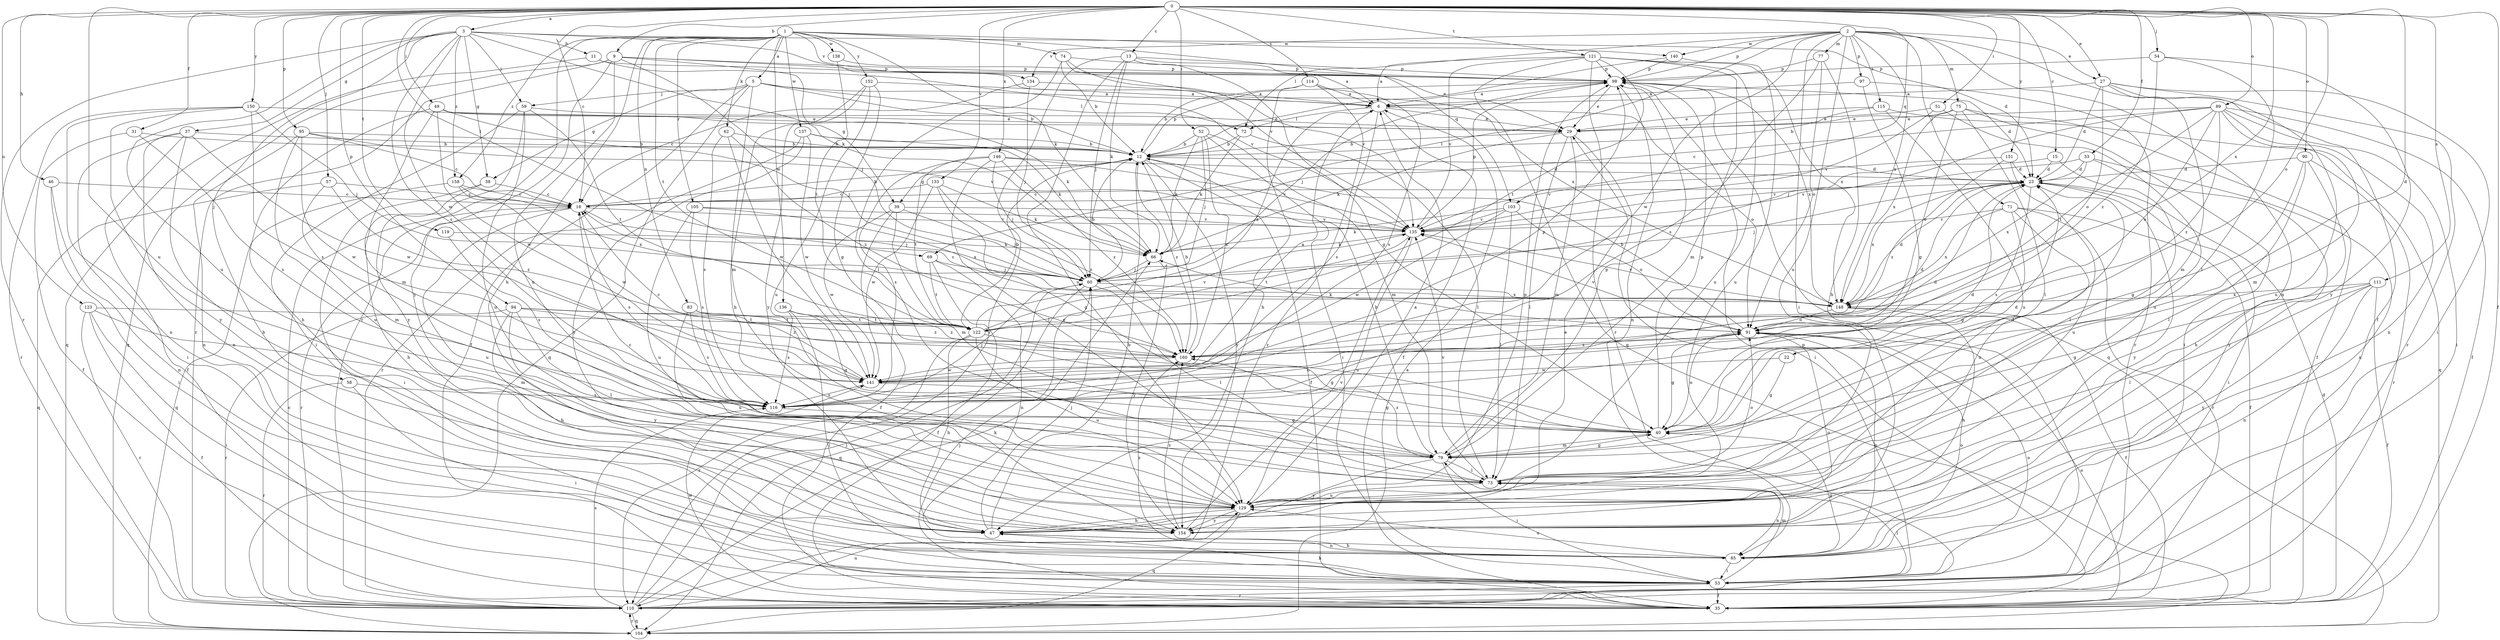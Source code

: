 strict digraph  {
0;
1;
2;
3;
5;
6;
9;
11;
12;
13;
15;
18;
22;
23;
27;
29;
31;
33;
35;
37;
38;
39;
40;
46;
47;
49;
51;
52;
53;
54;
57;
58;
59;
60;
62;
66;
69;
71;
72;
73;
74;
75;
77;
79;
83;
85;
89;
90;
91;
94;
95;
97;
98;
103;
104;
105;
110;
111;
114;
115;
116;
119;
121;
122;
123;
129;
133;
134;
135;
136;
137;
138;
140;
141;
146;
148;
150;
151;
152;
154;
158;
160;
0 -> 3  [label=a];
0 -> 9  [label=b];
0 -> 13  [label=c];
0 -> 15  [label=c];
0 -> 18  [label=c];
0 -> 22  [label=d];
0 -> 27  [label=e];
0 -> 31  [label=f];
0 -> 33  [label=f];
0 -> 35  [label=f];
0 -> 46  [label=h];
0 -> 49  [label=i];
0 -> 51  [label=i];
0 -> 52  [label=i];
0 -> 54  [label=j];
0 -> 57  [label=j];
0 -> 69  [label=l];
0 -> 89  [label=o];
0 -> 90  [label=o];
0 -> 91  [label=o];
0 -> 94  [label=p];
0 -> 95  [label=p];
0 -> 103  [label=q];
0 -> 111  [label=s];
0 -> 114  [label=s];
0 -> 119  [label=t];
0 -> 121  [label=t];
0 -> 123  [label=u];
0 -> 129  [label=u];
0 -> 133  [label=v];
0 -> 146  [label=x];
0 -> 148  [label=x];
0 -> 150  [label=y];
0 -> 151  [label=y];
1 -> 5  [label=a];
1 -> 47  [label=h];
1 -> 62  [label=k];
1 -> 66  [label=k];
1 -> 74  [label=m];
1 -> 83  [label=n];
1 -> 103  [label=q];
1 -> 105  [label=r];
1 -> 110  [label=r];
1 -> 122  [label=t];
1 -> 134  [label=v];
1 -> 136  [label=w];
1 -> 137  [label=w];
1 -> 138  [label=w];
1 -> 140  [label=w];
1 -> 152  [label=y];
1 -> 158  [label=z];
2 -> 27  [label=e];
2 -> 35  [label=f];
2 -> 53  [label=i];
2 -> 69  [label=l];
2 -> 71  [label=l];
2 -> 72  [label=l];
2 -> 75  [label=m];
2 -> 77  [label=m];
2 -> 85  [label=n];
2 -> 97  [label=p];
2 -> 98  [label=p];
2 -> 115  [label=s];
2 -> 129  [label=u];
2 -> 134  [label=v];
2 -> 140  [label=w];
2 -> 141  [label=w];
2 -> 148  [label=x];
3 -> 11  [label=b];
3 -> 23  [label=d];
3 -> 37  [label=g];
3 -> 38  [label=g];
3 -> 58  [label=j];
3 -> 59  [label=j];
3 -> 66  [label=k];
3 -> 110  [label=r];
3 -> 116  [label=s];
3 -> 129  [label=u];
3 -> 135  [label=v];
3 -> 141  [label=w];
3 -> 158  [label=z];
5 -> 6  [label=a];
5 -> 12  [label=b];
5 -> 35  [label=f];
5 -> 38  [label=g];
5 -> 59  [label=j];
5 -> 72  [label=l];
5 -> 79  [label=m];
5 -> 104  [label=q];
6 -> 29  [label=e];
6 -> 35  [label=f];
6 -> 72  [label=l];
6 -> 91  [label=o];
6 -> 116  [label=s];
9 -> 29  [label=e];
9 -> 39  [label=g];
9 -> 60  [label=j];
9 -> 98  [label=p];
9 -> 104  [label=q];
9 -> 110  [label=r];
9 -> 129  [label=u];
9 -> 154  [label=y];
11 -> 98  [label=p];
11 -> 104  [label=q];
11 -> 135  [label=v];
12 -> 23  [label=d];
12 -> 35  [label=f];
12 -> 39  [label=g];
12 -> 98  [label=p];
12 -> 154  [label=y];
12 -> 160  [label=z];
13 -> 6  [label=a];
13 -> 40  [label=g];
13 -> 60  [label=j];
13 -> 66  [label=k];
13 -> 98  [label=p];
13 -> 110  [label=r];
13 -> 129  [label=u];
15 -> 23  [label=d];
15 -> 73  [label=l];
15 -> 135  [label=v];
18 -> 12  [label=b];
18 -> 60  [label=j];
18 -> 110  [label=r];
18 -> 116  [label=s];
18 -> 129  [label=u];
18 -> 135  [label=v];
22 -> 40  [label=g];
22 -> 141  [label=w];
23 -> 18  [label=c];
23 -> 53  [label=i];
23 -> 60  [label=j];
23 -> 116  [label=s];
23 -> 148  [label=x];
23 -> 154  [label=y];
27 -> 6  [label=a];
27 -> 23  [label=d];
27 -> 53  [label=i];
27 -> 79  [label=m];
27 -> 91  [label=o];
27 -> 110  [label=r];
27 -> 129  [label=u];
29 -> 12  [label=b];
29 -> 53  [label=i];
29 -> 66  [label=k];
29 -> 73  [label=l];
29 -> 79  [label=m];
31 -> 12  [label=b];
31 -> 35  [label=f];
31 -> 116  [label=s];
33 -> 23  [label=d];
33 -> 85  [label=n];
33 -> 135  [label=v];
33 -> 148  [label=x];
33 -> 154  [label=y];
35 -> 23  [label=d];
35 -> 60  [label=j];
35 -> 91  [label=o];
35 -> 98  [label=p];
35 -> 141  [label=w];
37 -> 12  [label=b];
37 -> 35  [label=f];
37 -> 47  [label=h];
37 -> 53  [label=i];
37 -> 85  [label=n];
37 -> 141  [label=w];
38 -> 18  [label=c];
38 -> 47  [label=h];
38 -> 53  [label=i];
39 -> 35  [label=f];
39 -> 60  [label=j];
39 -> 79  [label=m];
39 -> 135  [label=v];
39 -> 141  [label=w];
40 -> 23  [label=d];
40 -> 79  [label=m];
40 -> 91  [label=o];
40 -> 98  [label=p];
46 -> 18  [label=c];
46 -> 53  [label=i];
46 -> 85  [label=n];
47 -> 12  [label=b];
47 -> 29  [label=e];
47 -> 60  [label=j];
47 -> 85  [label=n];
49 -> 29  [label=e];
49 -> 47  [label=h];
49 -> 60  [label=j];
49 -> 66  [label=k];
49 -> 79  [label=m];
49 -> 141  [label=w];
51 -> 29  [label=e];
51 -> 129  [label=u];
51 -> 135  [label=v];
52 -> 12  [label=b];
52 -> 53  [label=i];
52 -> 60  [label=j];
52 -> 66  [label=k];
52 -> 79  [label=m];
52 -> 160  [label=z];
53 -> 35  [label=f];
53 -> 47  [label=h];
53 -> 73  [label=l];
53 -> 79  [label=m];
53 -> 91  [label=o];
53 -> 110  [label=r];
54 -> 73  [label=l];
54 -> 98  [label=p];
54 -> 154  [label=y];
54 -> 160  [label=z];
57 -> 18  [label=c];
57 -> 79  [label=m];
57 -> 104  [label=q];
57 -> 160  [label=z];
58 -> 53  [label=i];
58 -> 110  [label=r];
58 -> 116  [label=s];
59 -> 29  [label=e];
59 -> 53  [label=i];
59 -> 122  [label=t];
59 -> 129  [label=u];
59 -> 154  [label=y];
60 -> 12  [label=b];
60 -> 73  [label=l];
60 -> 104  [label=q];
60 -> 148  [label=x];
62 -> 12  [label=b];
62 -> 116  [label=s];
62 -> 141  [label=w];
62 -> 160  [label=z];
66 -> 60  [label=j];
66 -> 154  [label=y];
69 -> 35  [label=f];
69 -> 60  [label=j];
69 -> 85  [label=n];
69 -> 122  [label=t];
71 -> 35  [label=f];
71 -> 40  [label=g];
71 -> 110  [label=r];
71 -> 129  [label=u];
71 -> 135  [label=v];
71 -> 148  [label=x];
72 -> 12  [label=b];
72 -> 66  [label=k];
72 -> 73  [label=l];
73 -> 18  [label=c];
73 -> 85  [label=n];
73 -> 91  [label=o];
73 -> 129  [label=u];
73 -> 135  [label=v];
74 -> 12  [label=b];
74 -> 73  [label=l];
74 -> 98  [label=p];
74 -> 135  [label=v];
74 -> 148  [label=x];
75 -> 29  [label=e];
75 -> 35  [label=f];
75 -> 53  [label=i];
75 -> 73  [label=l];
75 -> 91  [label=o];
75 -> 148  [label=x];
77 -> 47  [label=h];
77 -> 91  [label=o];
77 -> 98  [label=p];
77 -> 116  [label=s];
79 -> 12  [label=b];
79 -> 23  [label=d];
79 -> 40  [label=g];
79 -> 53  [label=i];
79 -> 73  [label=l];
79 -> 98  [label=p];
79 -> 154  [label=y];
79 -> 160  [label=z];
83 -> 116  [label=s];
83 -> 122  [label=t];
83 -> 129  [label=u];
83 -> 160  [label=z];
85 -> 40  [label=g];
85 -> 47  [label=h];
85 -> 53  [label=i];
85 -> 91  [label=o];
85 -> 129  [label=u];
85 -> 160  [label=z];
89 -> 18  [label=c];
89 -> 29  [label=e];
89 -> 35  [label=f];
89 -> 53  [label=i];
89 -> 60  [label=j];
89 -> 79  [label=m];
89 -> 85  [label=n];
89 -> 91  [label=o];
89 -> 122  [label=t];
89 -> 160  [label=z];
90 -> 23  [label=d];
90 -> 40  [label=g];
90 -> 47  [label=h];
90 -> 73  [label=l];
90 -> 110  [label=r];
91 -> 12  [label=b];
91 -> 40  [label=g];
91 -> 66  [label=k];
91 -> 85  [label=n];
91 -> 135  [label=v];
91 -> 160  [label=z];
94 -> 47  [label=h];
94 -> 73  [label=l];
94 -> 91  [label=o];
94 -> 110  [label=r];
94 -> 122  [label=t];
94 -> 154  [label=y];
94 -> 160  [label=z];
95 -> 12  [label=b];
95 -> 18  [label=c];
95 -> 85  [label=n];
95 -> 129  [label=u];
95 -> 135  [label=v];
95 -> 141  [label=w];
97 -> 6  [label=a];
97 -> 40  [label=g];
97 -> 110  [label=r];
98 -> 6  [label=a];
98 -> 23  [label=d];
98 -> 29  [label=e];
98 -> 60  [label=j];
98 -> 85  [label=n];
98 -> 104  [label=q];
98 -> 148  [label=x];
103 -> 66  [label=k];
103 -> 73  [label=l];
103 -> 91  [label=o];
103 -> 135  [label=v];
103 -> 141  [label=w];
104 -> 6  [label=a];
104 -> 110  [label=r];
105 -> 116  [label=s];
105 -> 129  [label=u];
105 -> 135  [label=v];
105 -> 148  [label=x];
110 -> 18  [label=c];
110 -> 60  [label=j];
110 -> 66  [label=k];
110 -> 104  [label=q];
110 -> 116  [label=s];
110 -> 129  [label=u];
111 -> 35  [label=f];
111 -> 40  [label=g];
111 -> 73  [label=l];
111 -> 85  [label=n];
111 -> 148  [label=x];
111 -> 154  [label=y];
114 -> 6  [label=a];
114 -> 12  [label=b];
114 -> 47  [label=h];
114 -> 110  [label=r];
114 -> 116  [label=s];
115 -> 12  [label=b];
115 -> 29  [label=e];
115 -> 104  [label=q];
115 -> 129  [label=u];
116 -> 23  [label=d];
116 -> 40  [label=g];
116 -> 60  [label=j];
116 -> 91  [label=o];
119 -> 66  [label=k];
119 -> 116  [label=s];
121 -> 6  [label=a];
121 -> 79  [label=m];
121 -> 98  [label=p];
121 -> 104  [label=q];
121 -> 110  [label=r];
121 -> 122  [label=t];
121 -> 129  [label=u];
121 -> 135  [label=v];
121 -> 148  [label=x];
122 -> 6  [label=a];
122 -> 12  [label=b];
122 -> 40  [label=g];
122 -> 47  [label=h];
122 -> 110  [label=r];
122 -> 129  [label=u];
122 -> 135  [label=v];
123 -> 35  [label=f];
123 -> 53  [label=i];
123 -> 79  [label=m];
123 -> 110  [label=r];
123 -> 122  [label=t];
129 -> 6  [label=a];
129 -> 47  [label=h];
129 -> 98  [label=p];
129 -> 104  [label=q];
129 -> 154  [label=y];
133 -> 18  [label=c];
133 -> 40  [label=g];
133 -> 66  [label=k];
133 -> 141  [label=w];
133 -> 160  [label=z];
134 -> 6  [label=a];
134 -> 18  [label=c];
134 -> 60  [label=j];
135 -> 66  [label=k];
135 -> 98  [label=p];
135 -> 122  [label=t];
135 -> 129  [label=u];
136 -> 40  [label=g];
136 -> 53  [label=i];
136 -> 116  [label=s];
136 -> 122  [label=t];
136 -> 160  [label=z];
137 -> 12  [label=b];
137 -> 66  [label=k];
137 -> 110  [label=r];
137 -> 141  [label=w];
137 -> 154  [label=y];
138 -> 98  [label=p];
138 -> 122  [label=t];
140 -> 12  [label=b];
140 -> 98  [label=p];
140 -> 129  [label=u];
141 -> 6  [label=a];
141 -> 18  [label=c];
141 -> 23  [label=d];
141 -> 40  [label=g];
141 -> 98  [label=p];
141 -> 116  [label=s];
146 -> 23  [label=d];
146 -> 60  [label=j];
146 -> 73  [label=l];
146 -> 116  [label=s];
146 -> 122  [label=t];
146 -> 135  [label=v];
146 -> 160  [label=z];
148 -> 18  [label=c];
148 -> 23  [label=d];
148 -> 35  [label=f];
148 -> 47  [label=h];
148 -> 91  [label=o];
148 -> 135  [label=v];
150 -> 29  [label=e];
150 -> 60  [label=j];
150 -> 85  [label=n];
150 -> 110  [label=r];
150 -> 116  [label=s];
150 -> 154  [label=y];
151 -> 23  [label=d];
151 -> 129  [label=u];
151 -> 135  [label=v];
151 -> 160  [label=z];
152 -> 6  [label=a];
152 -> 40  [label=g];
152 -> 47  [label=h];
152 -> 129  [label=u];
152 -> 154  [label=y];
154 -> 91  [label=o];
154 -> 135  [label=v];
154 -> 160  [label=z];
158 -> 18  [label=c];
158 -> 104  [label=q];
158 -> 141  [label=w];
158 -> 148  [label=x];
160 -> 12  [label=b];
160 -> 23  [label=d];
160 -> 141  [label=w];
}
